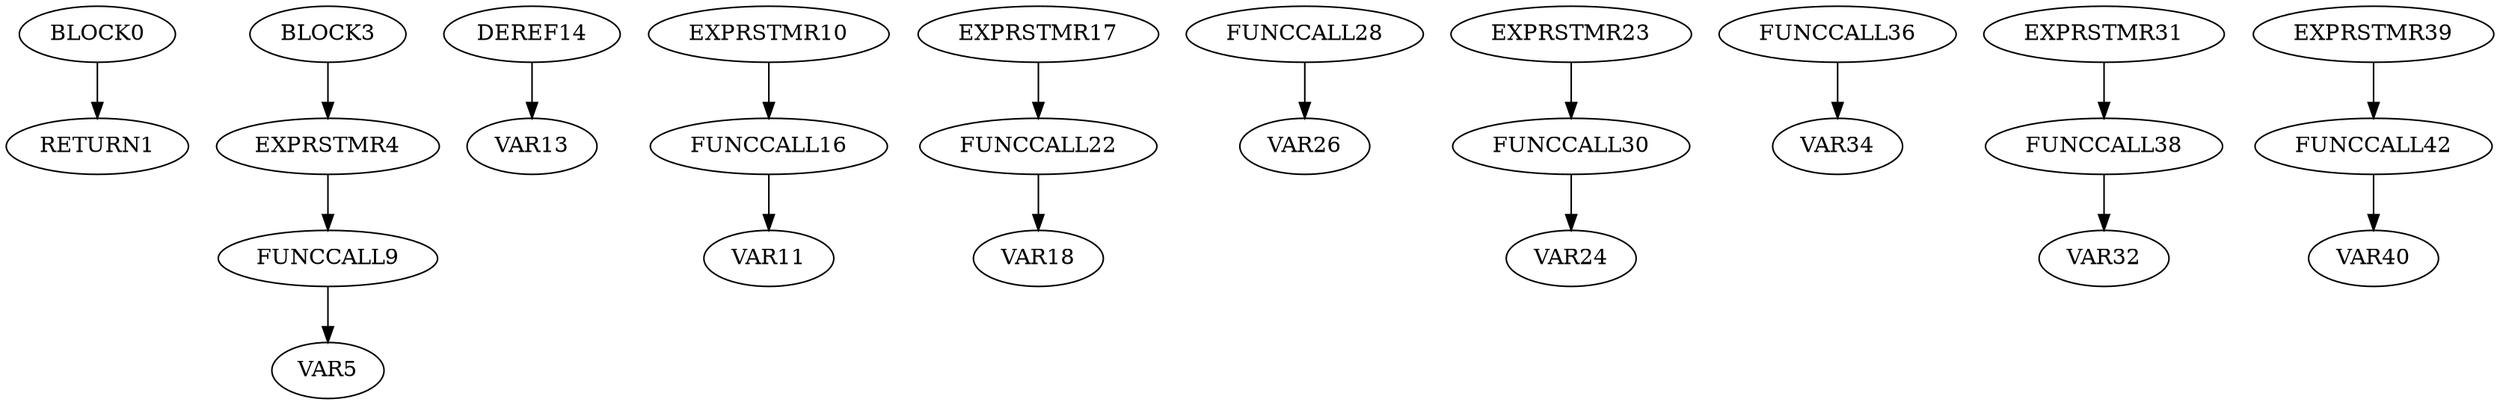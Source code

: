 digraph A { 
BLOCK0 -> RETURN1
FUNCCALL9 -> VAR5
EXPRSTMR4 -> FUNCCALL9
DEREF14 -> VAR13
FUNCCALL16 -> VAR11
EXPRSTMR10 -> FUNCCALL16
FUNCCALL22 -> VAR18
EXPRSTMR17 -> FUNCCALL22
FUNCCALL28 -> VAR26
FUNCCALL30 -> VAR24
EXPRSTMR23 -> FUNCCALL30
FUNCCALL36 -> VAR34
FUNCCALL38 -> VAR32
EXPRSTMR31 -> FUNCCALL38
FUNCCALL42 -> VAR40
EXPRSTMR39 -> FUNCCALL42
BLOCK3 -> EXPRSTMR4
}
